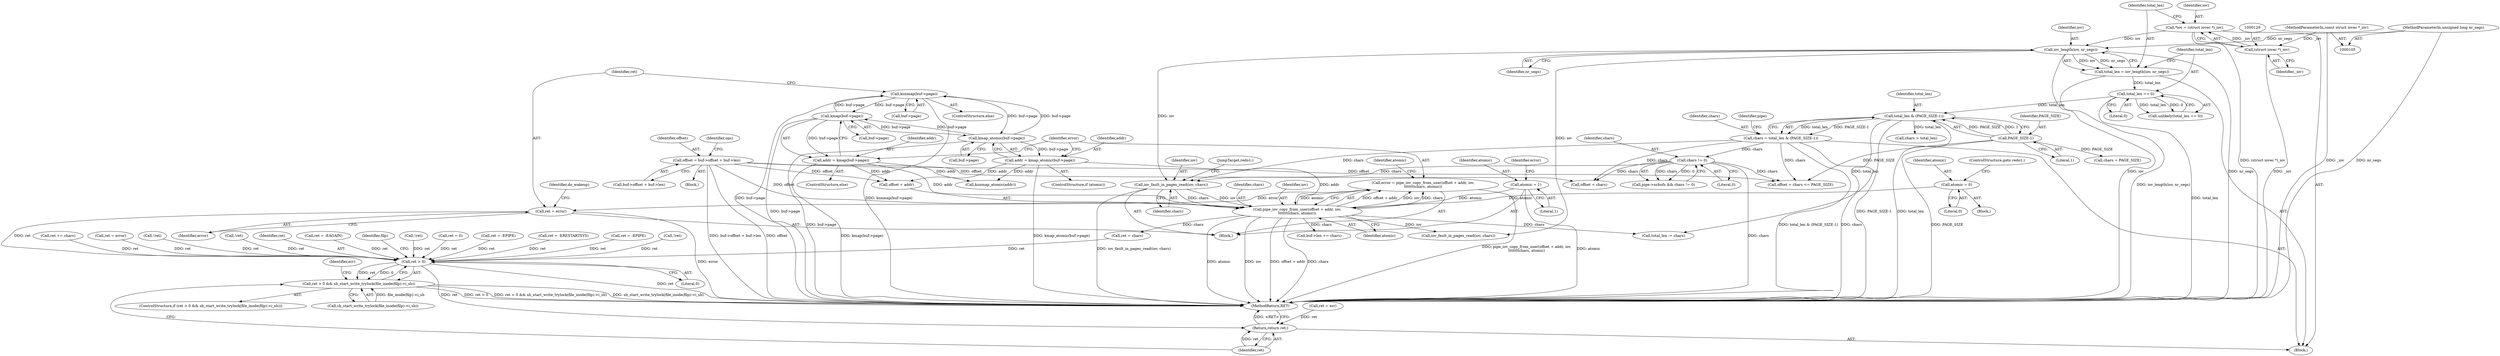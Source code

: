 digraph "0_linux_f0d1bec9d58d4c038d0ac958c9af82be6eb18045_1@API" {
"1000270" [label="(Call,error = pipe_iov_copy_from_user(offset + addr, iov,\n\t\t\t\t\t\t\tchars, atomic))"];
"1000272" [label="(Call,pipe_iov_copy_from_user(offset + addr, iov,\n\t\t\t\t\t\t\tchars, atomic))"];
"1000217" [label="(Call,offset = buf->offset + buf->len)"];
"1000264" [label="(Call,addr = kmap(buf->page))"];
"1000266" [label="(Call,kmap(buf->page))"];
"1000259" [label="(Call,kmap_atomic(buf->page))"];
"1000284" [label="(Call,kunmap(buf->page))"];
"1000257" [label="(Call,addr = kmap_atomic(buf->page))"];
"1000251" [label="(Call,iov_fault_in_pages_read(iov, chars))"];
"1000135" [label="(Call,iov_length(iov, nr_segs))"];
"1000126" [label="(Call,*iov = (struct iovec *)_iov)"];
"1000128" [label="(Call,(struct iovec *)_iov)"];
"1000107" [label="(MethodParameterIn,const struct iovec *_iov)"];
"1000108" [label="(MethodParameterIn,unsigned long nr_segs)"];
"1000168" [label="(Call,chars = total_len & (PAGE_SIZE-1))"];
"1000170" [label="(Call,total_len & (PAGE_SIZE-1))"];
"1000140" [label="(Call,total_len == 0)"];
"1000133" [label="(Call,total_len = iov_length(iov, nr_segs))"];
"1000172" [label="(Call,PAGE_SIZE-1)"];
"1000180" [label="(Call,chars != 0)"];
"1000239" [label="(Call,atomic = 1)"];
"1000300" [label="(Call,atomic = 0)"];
"1000288" [label="(Call,ret = error)"];
"1000618" [label="(Call,ret > 0)"];
"1000617" [label="(Call,ret > 0 && sb_start_write_trylock(file_inode(filp)->i_sb))"];
"1000642" [label="(Return,return ret;)"];
"1000292" [label="(Identifier,do_wakeup)"];
"1000182" [label="(Literal,0)"];
"1000128" [label="(Call,(struct iovec *)_iov)"];
"1000464" [label="(Call,ret = error)"];
"1000462" [label="(Call,!ret)"];
"1000258" [label="(Identifier,addr)"];
"1000257" [label="(Call,addr = kmap_atomic(buf->page))"];
"1000273" [label="(Call,offset + addr)"];
"1000232" [label="(Call,offset + chars)"];
"1000137" [label="(Identifier,nr_segs)"];
"1000618" [label="(Call,ret > 0)"];
"1000270" [label="(Call,error = pipe_iov_copy_from_user(offset + addr, iov,\n\t\t\t\t\t\t\tchars, atomic))"];
"1000301" [label="(Identifier,atomic)"];
"1000277" [label="(Identifier,chars)"];
"1000141" [label="(Identifier,total_len)"];
"1000219" [label="(Call,buf->offset + buf->len)"];
"1000468" [label="(Call,ret += chars)"];
"1000271" [label="(Identifier,error)"];
"1000290" [label="(Identifier,error)"];
"1000217" [label="(Call,offset = buf->offset + buf->len)"];
"1000178" [label="(Identifier,pipe)"];
"1000240" [label="(Identifier,atomic)"];
"1000265" [label="(Identifier,addr)"];
"1000241" [label="(Literal,1)"];
"1000634" [label="(Call,ret = err)"];
"1000176" [label="(Call,pipe->nrbufs && chars != 0)"];
"1000313" [label="(Call,ret = chars)"];
"1000170" [label="(Call,total_len & (PAGE_SIZE-1))"];
"1000236" [label="(Block,)"];
"1000126" [label="(Call,*iov = (struct iovec *)_iov)"];
"1000617" [label="(Call,ret > 0 && sb_start_write_trylock(file_inode(filp)->i_sb))"];
"1000334" [label="(Call,!ret)"];
"1000252" [label="(Identifier,iov)"];
"1000171" [label="(Identifier,total_len)"];
"1000251" [label="(Call,iov_fault_in_pages_read(iov, chars))"];
"1000142" [label="(Literal,0)"];
"1000136" [label="(Identifier,iov)"];
"1000169" [label="(Identifier,chars)"];
"1000264" [label="(Call,addr = kmap(buf->page))"];
"1000557" [label="(Call,!ret)"];
"1000168" [label="(Call,chars = total_len & (PAGE_SIZE-1))"];
"1000244" [label="(Identifier,error)"];
"1000619" [label="(Identifier,ret)"];
"1000272" [label="(Call,pipe_iov_copy_from_user(offset + addr, iov,\n\t\t\t\t\t\t\tchars, atomic))"];
"1000263" [label="(ControlStructure,else)"];
"1000288" [label="(Call,ret = error)"];
"1000547" [label="(Call,ret = -EAGAIN)"];
"1000642" [label="(Return,return ret;)"];
"1000260" [label="(Call,buf->page)"];
"1000231" [label="(Call,offset + chars <= PAGE_SIZE)"];
"1000644" [label="(MethodReturn,RET)"];
"1000310" [label="(Call,total_len -= chars)"];
"1000624" [label="(Identifier,filp)"];
"1000285" [label="(Call,buf->page)"];
"1000281" [label="(Call,kunmap_atomic(addr))"];
"1000130" [label="(Identifier,_iov)"];
"1000629" [label="(Identifier,err)"];
"1000545" [label="(Call,!ret)"];
"1000303" [label="(ControlStructure,goto redo1;)"];
"1000110" [label="(Block,)"];
"1000305" [label="(Call,buf->len += chars)"];
"1000148" [label="(Call,ret = 0)"];
"1000108" [label="(MethodParameterIn,unsigned long nr_segs)"];
"1000289" [label="(Identifier,ret)"];
"1000299" [label="(Block,)"];
"1000621" [label="(Call,sb_start_write_trylock(file_inode(filp)->i_sb))"];
"1000183" [label="(Block,)"];
"1000300" [label="(Call,atomic = 0)"];
"1000133" [label="(Call,total_len = iov_length(iov, nr_segs))"];
"1000107" [label="(MethodParameterIn,const struct iovec *_iov)"];
"1000127" [label="(Identifier,iov)"];
"1000421" [label="(Call,iov_fault_in_pages_read(iov, chars))"];
"1000253" [label="(Identifier,chars)"];
"1000283" [label="(ControlStructure,else)"];
"1000134" [label="(Identifier,total_len)"];
"1000280" [label="(Identifier,atomic)"];
"1000174" [label="(Literal,1)"];
"1000276" [label="(Identifier,iov)"];
"1000336" [label="(Call,ret = -EPIPE)"];
"1000259" [label="(Call,kmap_atomic(buf->page))"];
"1000254" [label="(JumpTarget,redo1:)"];
"1000278" [label="(Identifier,atomic)"];
"1000139" [label="(Call,unlikely(total_len == 0))"];
"1000559" [label="(Call,ret = -ERESTARTSYS)"];
"1000267" [label="(Call,buf->page)"];
"1000411" [label="(Call,chars = PAGE_SIZE)"];
"1000643" [label="(Identifier,ret)"];
"1000180" [label="(Call,chars != 0)"];
"1000284" [label="(Call,kunmap(buf->page))"];
"1000140" [label="(Call,total_len == 0)"];
"1000616" [label="(ControlStructure,if (ret > 0 && sb_start_write_trylock(file_inode(filp)->i_sb)))"];
"1000135" [label="(Call,iov_length(iov, nr_segs))"];
"1000229" [label="(Identifier,ops)"];
"1000266" [label="(Call,kmap(buf->page))"];
"1000255" [label="(ControlStructure,if (atomic))"];
"1000163" [label="(Call,ret = -EPIPE)"];
"1000620" [label="(Literal,0)"];
"1000218" [label="(Identifier,offset)"];
"1000173" [label="(Identifier,PAGE_SIZE)"];
"1000415" [label="(Call,chars > total_len)"];
"1000172" [label="(Call,PAGE_SIZE-1)"];
"1000302" [label="(Literal,0)"];
"1000239" [label="(Call,atomic = 1)"];
"1000181" [label="(Identifier,chars)"];
"1000270" -> "1000236"  [label="AST: "];
"1000270" -> "1000272"  [label="CFG: "];
"1000271" -> "1000270"  [label="AST: "];
"1000272" -> "1000270"  [label="AST: "];
"1000280" -> "1000270"  [label="CFG: "];
"1000270" -> "1000644"  [label="DDG: pipe_iov_copy_from_user(offset + addr, iov,\n\t\t\t\t\t\t\tchars, atomic)"];
"1000272" -> "1000270"  [label="DDG: offset + addr"];
"1000272" -> "1000270"  [label="DDG: iov"];
"1000272" -> "1000270"  [label="DDG: chars"];
"1000272" -> "1000270"  [label="DDG: atomic"];
"1000270" -> "1000288"  [label="DDG: error"];
"1000272" -> "1000278"  [label="CFG: "];
"1000273" -> "1000272"  [label="AST: "];
"1000276" -> "1000272"  [label="AST: "];
"1000277" -> "1000272"  [label="AST: "];
"1000278" -> "1000272"  [label="AST: "];
"1000272" -> "1000644"  [label="DDG: atomic"];
"1000272" -> "1000644"  [label="DDG: iov"];
"1000272" -> "1000644"  [label="DDG: offset + addr"];
"1000272" -> "1000644"  [label="DDG: chars"];
"1000217" -> "1000272"  [label="DDG: offset"];
"1000264" -> "1000272"  [label="DDG: addr"];
"1000257" -> "1000272"  [label="DDG: addr"];
"1000251" -> "1000272"  [label="DDG: iov"];
"1000251" -> "1000272"  [label="DDG: chars"];
"1000239" -> "1000272"  [label="DDG: atomic"];
"1000300" -> "1000272"  [label="DDG: atomic"];
"1000272" -> "1000305"  [label="DDG: chars"];
"1000272" -> "1000310"  [label="DDG: chars"];
"1000272" -> "1000313"  [label="DDG: chars"];
"1000272" -> "1000421"  [label="DDG: iov"];
"1000217" -> "1000183"  [label="AST: "];
"1000217" -> "1000219"  [label="CFG: "];
"1000218" -> "1000217"  [label="AST: "];
"1000219" -> "1000217"  [label="AST: "];
"1000229" -> "1000217"  [label="CFG: "];
"1000217" -> "1000644"  [label="DDG: buf->offset + buf->len"];
"1000217" -> "1000644"  [label="DDG: offset"];
"1000217" -> "1000231"  [label="DDG: offset"];
"1000217" -> "1000232"  [label="DDG: offset"];
"1000217" -> "1000273"  [label="DDG: offset"];
"1000264" -> "1000263"  [label="AST: "];
"1000264" -> "1000266"  [label="CFG: "];
"1000265" -> "1000264"  [label="AST: "];
"1000266" -> "1000264"  [label="AST: "];
"1000271" -> "1000264"  [label="CFG: "];
"1000264" -> "1000644"  [label="DDG: kmap(buf->page)"];
"1000266" -> "1000264"  [label="DDG: buf->page"];
"1000264" -> "1000273"  [label="DDG: addr"];
"1000264" -> "1000281"  [label="DDG: addr"];
"1000266" -> "1000267"  [label="CFG: "];
"1000267" -> "1000266"  [label="AST: "];
"1000266" -> "1000644"  [label="DDG: buf->page"];
"1000266" -> "1000259"  [label="DDG: buf->page"];
"1000259" -> "1000266"  [label="DDG: buf->page"];
"1000284" -> "1000266"  [label="DDG: buf->page"];
"1000266" -> "1000284"  [label="DDG: buf->page"];
"1000259" -> "1000257"  [label="AST: "];
"1000259" -> "1000260"  [label="CFG: "];
"1000260" -> "1000259"  [label="AST: "];
"1000257" -> "1000259"  [label="CFG: "];
"1000259" -> "1000644"  [label="DDG: buf->page"];
"1000259" -> "1000257"  [label="DDG: buf->page"];
"1000284" -> "1000259"  [label="DDG: buf->page"];
"1000259" -> "1000284"  [label="DDG: buf->page"];
"1000284" -> "1000283"  [label="AST: "];
"1000284" -> "1000285"  [label="CFG: "];
"1000285" -> "1000284"  [label="AST: "];
"1000289" -> "1000284"  [label="CFG: "];
"1000284" -> "1000644"  [label="DDG: buf->page"];
"1000284" -> "1000644"  [label="DDG: kunmap(buf->page)"];
"1000257" -> "1000255"  [label="AST: "];
"1000258" -> "1000257"  [label="AST: "];
"1000271" -> "1000257"  [label="CFG: "];
"1000257" -> "1000644"  [label="DDG: kmap_atomic(buf->page)"];
"1000257" -> "1000273"  [label="DDG: addr"];
"1000257" -> "1000281"  [label="DDG: addr"];
"1000251" -> "1000236"  [label="AST: "];
"1000251" -> "1000253"  [label="CFG: "];
"1000252" -> "1000251"  [label="AST: "];
"1000253" -> "1000251"  [label="AST: "];
"1000254" -> "1000251"  [label="CFG: "];
"1000251" -> "1000644"  [label="DDG: iov_fault_in_pages_read(iov, chars)"];
"1000135" -> "1000251"  [label="DDG: iov"];
"1000168" -> "1000251"  [label="DDG: chars"];
"1000180" -> "1000251"  [label="DDG: chars"];
"1000135" -> "1000133"  [label="AST: "];
"1000135" -> "1000137"  [label="CFG: "];
"1000136" -> "1000135"  [label="AST: "];
"1000137" -> "1000135"  [label="AST: "];
"1000133" -> "1000135"  [label="CFG: "];
"1000135" -> "1000644"  [label="DDG: iov"];
"1000135" -> "1000644"  [label="DDG: nr_segs"];
"1000135" -> "1000133"  [label="DDG: iov"];
"1000135" -> "1000133"  [label="DDG: nr_segs"];
"1000126" -> "1000135"  [label="DDG: iov"];
"1000108" -> "1000135"  [label="DDG: nr_segs"];
"1000135" -> "1000421"  [label="DDG: iov"];
"1000126" -> "1000110"  [label="AST: "];
"1000126" -> "1000128"  [label="CFG: "];
"1000127" -> "1000126"  [label="AST: "];
"1000128" -> "1000126"  [label="AST: "];
"1000134" -> "1000126"  [label="CFG: "];
"1000126" -> "1000644"  [label="DDG: (struct iovec *)_iov"];
"1000128" -> "1000126"  [label="DDG: _iov"];
"1000128" -> "1000130"  [label="CFG: "];
"1000129" -> "1000128"  [label="AST: "];
"1000130" -> "1000128"  [label="AST: "];
"1000128" -> "1000644"  [label="DDG: _iov"];
"1000107" -> "1000128"  [label="DDG: _iov"];
"1000107" -> "1000105"  [label="AST: "];
"1000107" -> "1000644"  [label="DDG: _iov"];
"1000108" -> "1000105"  [label="AST: "];
"1000108" -> "1000644"  [label="DDG: nr_segs"];
"1000168" -> "1000110"  [label="AST: "];
"1000168" -> "1000170"  [label="CFG: "];
"1000169" -> "1000168"  [label="AST: "];
"1000170" -> "1000168"  [label="AST: "];
"1000178" -> "1000168"  [label="CFG: "];
"1000168" -> "1000644"  [label="DDG: chars"];
"1000168" -> "1000644"  [label="DDG: total_len & (PAGE_SIZE-1)"];
"1000170" -> "1000168"  [label="DDG: total_len"];
"1000170" -> "1000168"  [label="DDG: PAGE_SIZE-1"];
"1000168" -> "1000180"  [label="DDG: chars"];
"1000168" -> "1000231"  [label="DDG: chars"];
"1000168" -> "1000232"  [label="DDG: chars"];
"1000170" -> "1000172"  [label="CFG: "];
"1000171" -> "1000170"  [label="AST: "];
"1000172" -> "1000170"  [label="AST: "];
"1000170" -> "1000644"  [label="DDG: PAGE_SIZE-1"];
"1000170" -> "1000644"  [label="DDG: total_len"];
"1000140" -> "1000170"  [label="DDG: total_len"];
"1000172" -> "1000170"  [label="DDG: PAGE_SIZE"];
"1000172" -> "1000170"  [label="DDG: 1"];
"1000170" -> "1000310"  [label="DDG: total_len"];
"1000170" -> "1000415"  [label="DDG: total_len"];
"1000140" -> "1000139"  [label="AST: "];
"1000140" -> "1000142"  [label="CFG: "];
"1000141" -> "1000140"  [label="AST: "];
"1000142" -> "1000140"  [label="AST: "];
"1000139" -> "1000140"  [label="CFG: "];
"1000140" -> "1000644"  [label="DDG: total_len"];
"1000140" -> "1000139"  [label="DDG: total_len"];
"1000140" -> "1000139"  [label="DDG: 0"];
"1000133" -> "1000140"  [label="DDG: total_len"];
"1000133" -> "1000110"  [label="AST: "];
"1000134" -> "1000133"  [label="AST: "];
"1000141" -> "1000133"  [label="CFG: "];
"1000133" -> "1000644"  [label="DDG: iov_length(iov, nr_segs)"];
"1000172" -> "1000174"  [label="CFG: "];
"1000173" -> "1000172"  [label="AST: "];
"1000174" -> "1000172"  [label="AST: "];
"1000172" -> "1000644"  [label="DDG: PAGE_SIZE"];
"1000172" -> "1000231"  [label="DDG: PAGE_SIZE"];
"1000172" -> "1000411"  [label="DDG: PAGE_SIZE"];
"1000180" -> "1000176"  [label="AST: "];
"1000180" -> "1000182"  [label="CFG: "];
"1000181" -> "1000180"  [label="AST: "];
"1000182" -> "1000180"  [label="AST: "];
"1000176" -> "1000180"  [label="CFG: "];
"1000180" -> "1000644"  [label="DDG: chars"];
"1000180" -> "1000176"  [label="DDG: chars"];
"1000180" -> "1000176"  [label="DDG: 0"];
"1000180" -> "1000231"  [label="DDG: chars"];
"1000180" -> "1000232"  [label="DDG: chars"];
"1000239" -> "1000236"  [label="AST: "];
"1000239" -> "1000241"  [label="CFG: "];
"1000240" -> "1000239"  [label="AST: "];
"1000241" -> "1000239"  [label="AST: "];
"1000244" -> "1000239"  [label="CFG: "];
"1000239" -> "1000644"  [label="DDG: atomic"];
"1000300" -> "1000299"  [label="AST: "];
"1000300" -> "1000302"  [label="CFG: "];
"1000301" -> "1000300"  [label="AST: "];
"1000302" -> "1000300"  [label="AST: "];
"1000303" -> "1000300"  [label="CFG: "];
"1000288" -> "1000236"  [label="AST: "];
"1000288" -> "1000290"  [label="CFG: "];
"1000289" -> "1000288"  [label="AST: "];
"1000290" -> "1000288"  [label="AST: "];
"1000292" -> "1000288"  [label="CFG: "];
"1000288" -> "1000644"  [label="DDG: error"];
"1000288" -> "1000618"  [label="DDG: ret"];
"1000618" -> "1000617"  [label="AST: "];
"1000618" -> "1000620"  [label="CFG: "];
"1000619" -> "1000618"  [label="AST: "];
"1000620" -> "1000618"  [label="AST: "];
"1000624" -> "1000618"  [label="CFG: "];
"1000617" -> "1000618"  [label="CFG: "];
"1000618" -> "1000644"  [label="DDG: ret"];
"1000618" -> "1000617"  [label="DDG: ret"];
"1000618" -> "1000617"  [label="DDG: 0"];
"1000559" -> "1000618"  [label="DDG: ret"];
"1000464" -> "1000618"  [label="DDG: ret"];
"1000313" -> "1000618"  [label="DDG: ret"];
"1000163" -> "1000618"  [label="DDG: ret"];
"1000547" -> "1000618"  [label="DDG: ret"];
"1000545" -> "1000618"  [label="DDG: ret"];
"1000462" -> "1000618"  [label="DDG: ret"];
"1000468" -> "1000618"  [label="DDG: ret"];
"1000148" -> "1000618"  [label="DDG: ret"];
"1000557" -> "1000618"  [label="DDG: ret"];
"1000336" -> "1000618"  [label="DDG: ret"];
"1000334" -> "1000618"  [label="DDG: ret"];
"1000618" -> "1000642"  [label="DDG: ret"];
"1000617" -> "1000616"  [label="AST: "];
"1000617" -> "1000621"  [label="CFG: "];
"1000621" -> "1000617"  [label="AST: "];
"1000629" -> "1000617"  [label="CFG: "];
"1000643" -> "1000617"  [label="CFG: "];
"1000617" -> "1000644"  [label="DDG: ret > 0"];
"1000617" -> "1000644"  [label="DDG: ret > 0 && sb_start_write_trylock(file_inode(filp)->i_sb)"];
"1000617" -> "1000644"  [label="DDG: sb_start_write_trylock(file_inode(filp)->i_sb)"];
"1000621" -> "1000617"  [label="DDG: file_inode(filp)->i_sb"];
"1000642" -> "1000110"  [label="AST: "];
"1000642" -> "1000643"  [label="CFG: "];
"1000643" -> "1000642"  [label="AST: "];
"1000644" -> "1000642"  [label="CFG: "];
"1000642" -> "1000644"  [label="DDG: <RET>"];
"1000643" -> "1000642"  [label="DDG: ret"];
"1000634" -> "1000642"  [label="DDG: ret"];
}
